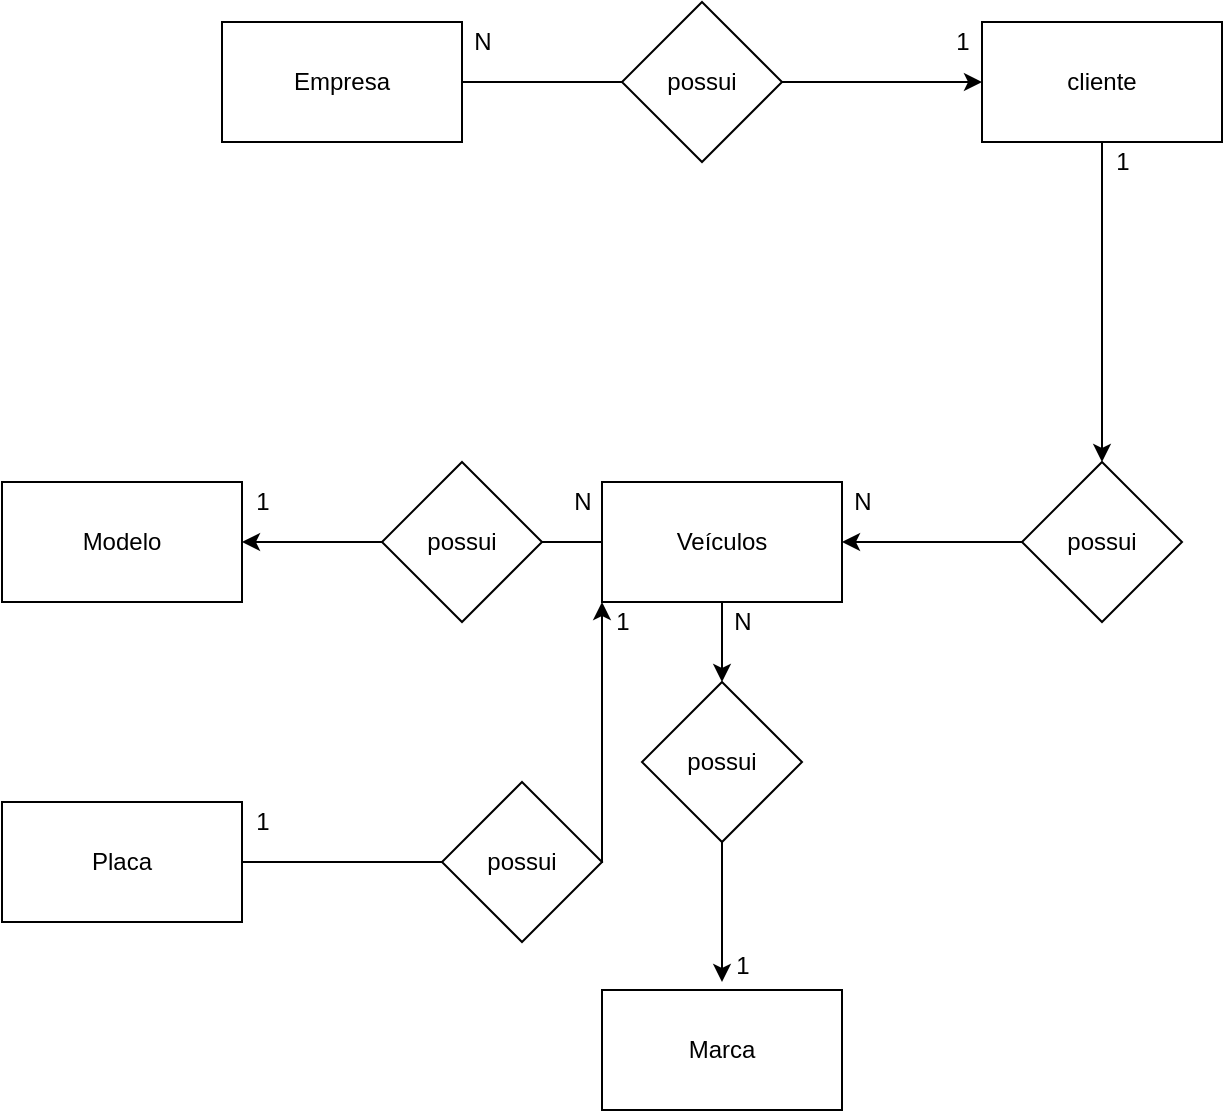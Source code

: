<mxfile version="12.5.8" type="google"><diagram id="JYcz-4_nxkyrDXH6olug" name="Page-1"><mxGraphModel dx="1038" dy="531" grid="1" gridSize="10" guides="1" tooltips="1" connect="1" arrows="1" fold="1" page="1" pageScale="1" pageWidth="827" pageHeight="1169" math="0" shadow="0"><root><mxCell id="0"/><mxCell id="1" parent="0"/><mxCell id="b61icsSUo7mk1Ap78G51-4" style="edgeStyle=orthogonalEdgeStyle;rounded=0;orthogonalLoop=1;jettySize=auto;html=1;entryX=0;entryY=0.5;entryDx=0;entryDy=0;" edge="1" parent="1" source="b61icsSUo7mk1Ap78G51-1" target="b61icsSUo7mk1Ap78G51-2"><mxGeometry relative="1" as="geometry"/></mxCell><mxCell id="b61icsSUo7mk1Ap78G51-1" value="Empresa" style="rounded=0;whiteSpace=wrap;html=1;" vertex="1" parent="1"><mxGeometry x="110" y="70" width="120" height="60" as="geometry"/></mxCell><mxCell id="b61icsSUo7mk1Ap78G51-12" value="" style="edgeStyle=orthogonalEdgeStyle;rounded=0;orthogonalLoop=1;jettySize=auto;html=1;entryX=1;entryY=0.5;entryDx=0;entryDy=0;" edge="1" parent="1" source="b61icsSUo7mk1Ap78G51-6" target="b61icsSUo7mk1Ap78G51-3"><mxGeometry relative="1" as="geometry"><mxPoint x="550" y="450" as="targetPoint"/><Array as="points"/></mxGeometry></mxCell><mxCell id="b61icsSUo7mk1Ap78G51-14" style="edgeStyle=orthogonalEdgeStyle;rounded=0;orthogonalLoop=1;jettySize=auto;html=1;entryX=0.5;entryY=0;entryDx=0;entryDy=0;" edge="1" parent="1" source="b61icsSUo7mk1Ap78G51-2" target="b61icsSUo7mk1Ap78G51-6"><mxGeometry relative="1" as="geometry"/></mxCell><mxCell id="b61icsSUo7mk1Ap78G51-2" value="cliente" style="rounded=0;whiteSpace=wrap;html=1;" vertex="1" parent="1"><mxGeometry x="490" y="70" width="120" height="60" as="geometry"/></mxCell><mxCell id="b61icsSUo7mk1Ap78G51-41" style="edgeStyle=orthogonalEdgeStyle;rounded=0;orthogonalLoop=1;jettySize=auto;html=1;" edge="1" parent="1" source="b61icsSUo7mk1Ap78G51-45"><mxGeometry relative="1" as="geometry"><mxPoint x="360" y="550" as="targetPoint"/></mxGeometry></mxCell><mxCell id="b61icsSUo7mk1Ap78G51-42" style="edgeStyle=orthogonalEdgeStyle;rounded=0;orthogonalLoop=1;jettySize=auto;html=1;" edge="1" parent="1" source="b61icsSUo7mk1Ap78G51-3"><mxGeometry relative="1" as="geometry"><mxPoint x="120" y="330" as="targetPoint"/></mxGeometry></mxCell><mxCell id="b61icsSUo7mk1Ap78G51-3" value="Veículos" style="rounded=0;whiteSpace=wrap;html=1;" vertex="1" parent="1"><mxGeometry x="300" y="300" width="120" height="60" as="geometry"/></mxCell><mxCell id="b61icsSUo7mk1Ap78G51-6" value="possui" style="rhombus;whiteSpace=wrap;html=1;" vertex="1" parent="1"><mxGeometry x="510" y="290" width="80" height="80" as="geometry"/></mxCell><mxCell id="b61icsSUo7mk1Ap78G51-15" value="possui" style="rhombus;whiteSpace=wrap;html=1;" vertex="1" parent="1"><mxGeometry x="310" y="60" width="80" height="80" as="geometry"/></mxCell><mxCell id="b61icsSUo7mk1Ap78G51-16" value="N" style="text;html=1;align=center;verticalAlign=middle;resizable=0;points=[];autosize=1;" vertex="1" parent="1"><mxGeometry x="230" y="70" width="20" height="20" as="geometry"/></mxCell><mxCell id="b61icsSUo7mk1Ap78G51-17" value="1" style="text;html=1;align=center;verticalAlign=middle;resizable=0;points=[];autosize=1;" vertex="1" parent="1"><mxGeometry x="470" y="70" width="20" height="20" as="geometry"/></mxCell><mxCell id="b61icsSUo7mk1Ap78G51-20" value="1" style="text;html=1;align=center;verticalAlign=middle;resizable=0;points=[];autosize=1;" vertex="1" parent="1"><mxGeometry x="550" y="130" width="20" height="20" as="geometry"/></mxCell><mxCell id="b61icsSUo7mk1Ap78G51-21" value="N" style="text;html=1;align=center;verticalAlign=middle;resizable=0;points=[];autosize=1;" vertex="1" parent="1"><mxGeometry x="420" y="300" width="20" height="20" as="geometry"/></mxCell><mxCell id="b61icsSUo7mk1Ap78G51-44" value="possui" style="rhombus;whiteSpace=wrap;html=1;" vertex="1" parent="1"><mxGeometry x="190" y="290" width="80" height="80" as="geometry"/></mxCell><mxCell id="b61icsSUo7mk1Ap78G51-45" value="possui" style="rhombus;whiteSpace=wrap;html=1;" vertex="1" parent="1"><mxGeometry x="320" y="400" width="80" height="80" as="geometry"/></mxCell><mxCell id="b61icsSUo7mk1Ap78G51-46" style="edgeStyle=orthogonalEdgeStyle;rounded=0;orthogonalLoop=1;jettySize=auto;html=1;" edge="1" parent="1" source="b61icsSUo7mk1Ap78G51-3" target="b61icsSUo7mk1Ap78G51-45"><mxGeometry relative="1" as="geometry"><mxPoint x="360" y="550" as="targetPoint"/><mxPoint x="360" y="360" as="sourcePoint"/></mxGeometry></mxCell><mxCell id="b61icsSUo7mk1Ap78G51-48" value="Modelo" style="rounded=0;whiteSpace=wrap;html=1;" vertex="1" parent="1"><mxGeometry y="300" width="120" height="60" as="geometry"/></mxCell><mxCell id="b61icsSUo7mk1Ap78G51-49" value="Marca" style="rounded=0;whiteSpace=wrap;html=1;" vertex="1" parent="1"><mxGeometry x="300" y="554" width="120" height="60" as="geometry"/></mxCell><mxCell id="b61icsSUo7mk1Ap78G51-50" value="N" style="text;html=1;align=center;verticalAlign=middle;resizable=0;points=[];autosize=1;" vertex="1" parent="1"><mxGeometry x="360" y="360" width="20" height="20" as="geometry"/></mxCell><mxCell id="b61icsSUo7mk1Ap78G51-51" value="N" style="text;html=1;align=center;verticalAlign=middle;resizable=0;points=[];autosize=1;" vertex="1" parent="1"><mxGeometry x="280" y="300" width="20" height="20" as="geometry"/></mxCell><mxCell id="b61icsSUo7mk1Ap78G51-52" value="1" style="text;html=1;align=center;verticalAlign=middle;resizable=0;points=[];autosize=1;" vertex="1" parent="1"><mxGeometry x="360" y="532.4" width="20" height="20" as="geometry"/></mxCell><mxCell id="b61icsSUo7mk1Ap78G51-53" value="1" style="text;html=1;align=center;verticalAlign=middle;resizable=0;points=[];autosize=1;" vertex="1" parent="1"><mxGeometry x="120" y="300" width="20" height="20" as="geometry"/></mxCell><mxCell id="b61icsSUo7mk1Ap78G51-55" style="edgeStyle=orthogonalEdgeStyle;rounded=0;orthogonalLoop=1;jettySize=auto;html=1;entryX=0;entryY=1;entryDx=0;entryDy=0;" edge="1" parent="1" source="b61icsSUo7mk1Ap78G51-54" target="b61icsSUo7mk1Ap78G51-3"><mxGeometry relative="1" as="geometry"/></mxCell><mxCell id="b61icsSUo7mk1Ap78G51-54" value="Placa" style="rounded=0;whiteSpace=wrap;html=1;" vertex="1" parent="1"><mxGeometry y="460" width="120" height="60" as="geometry"/></mxCell><mxCell id="b61icsSUo7mk1Ap78G51-56" value="possui" style="rhombus;whiteSpace=wrap;html=1;" vertex="1" parent="1"><mxGeometry x="220" y="450" width="80" height="80" as="geometry"/></mxCell><mxCell id="b61icsSUo7mk1Ap78G51-57" value="1" style="text;html=1;align=center;verticalAlign=middle;resizable=0;points=[];autosize=1;" vertex="1" parent="1"><mxGeometry x="300" y="360" width="20" height="20" as="geometry"/></mxCell><mxCell id="b61icsSUo7mk1Ap78G51-58" value="1" style="text;html=1;align=center;verticalAlign=middle;resizable=0;points=[];autosize=1;" vertex="1" parent="1"><mxGeometry x="120" y="460" width="20" height="20" as="geometry"/></mxCell></root></mxGraphModel></diagram></mxfile>